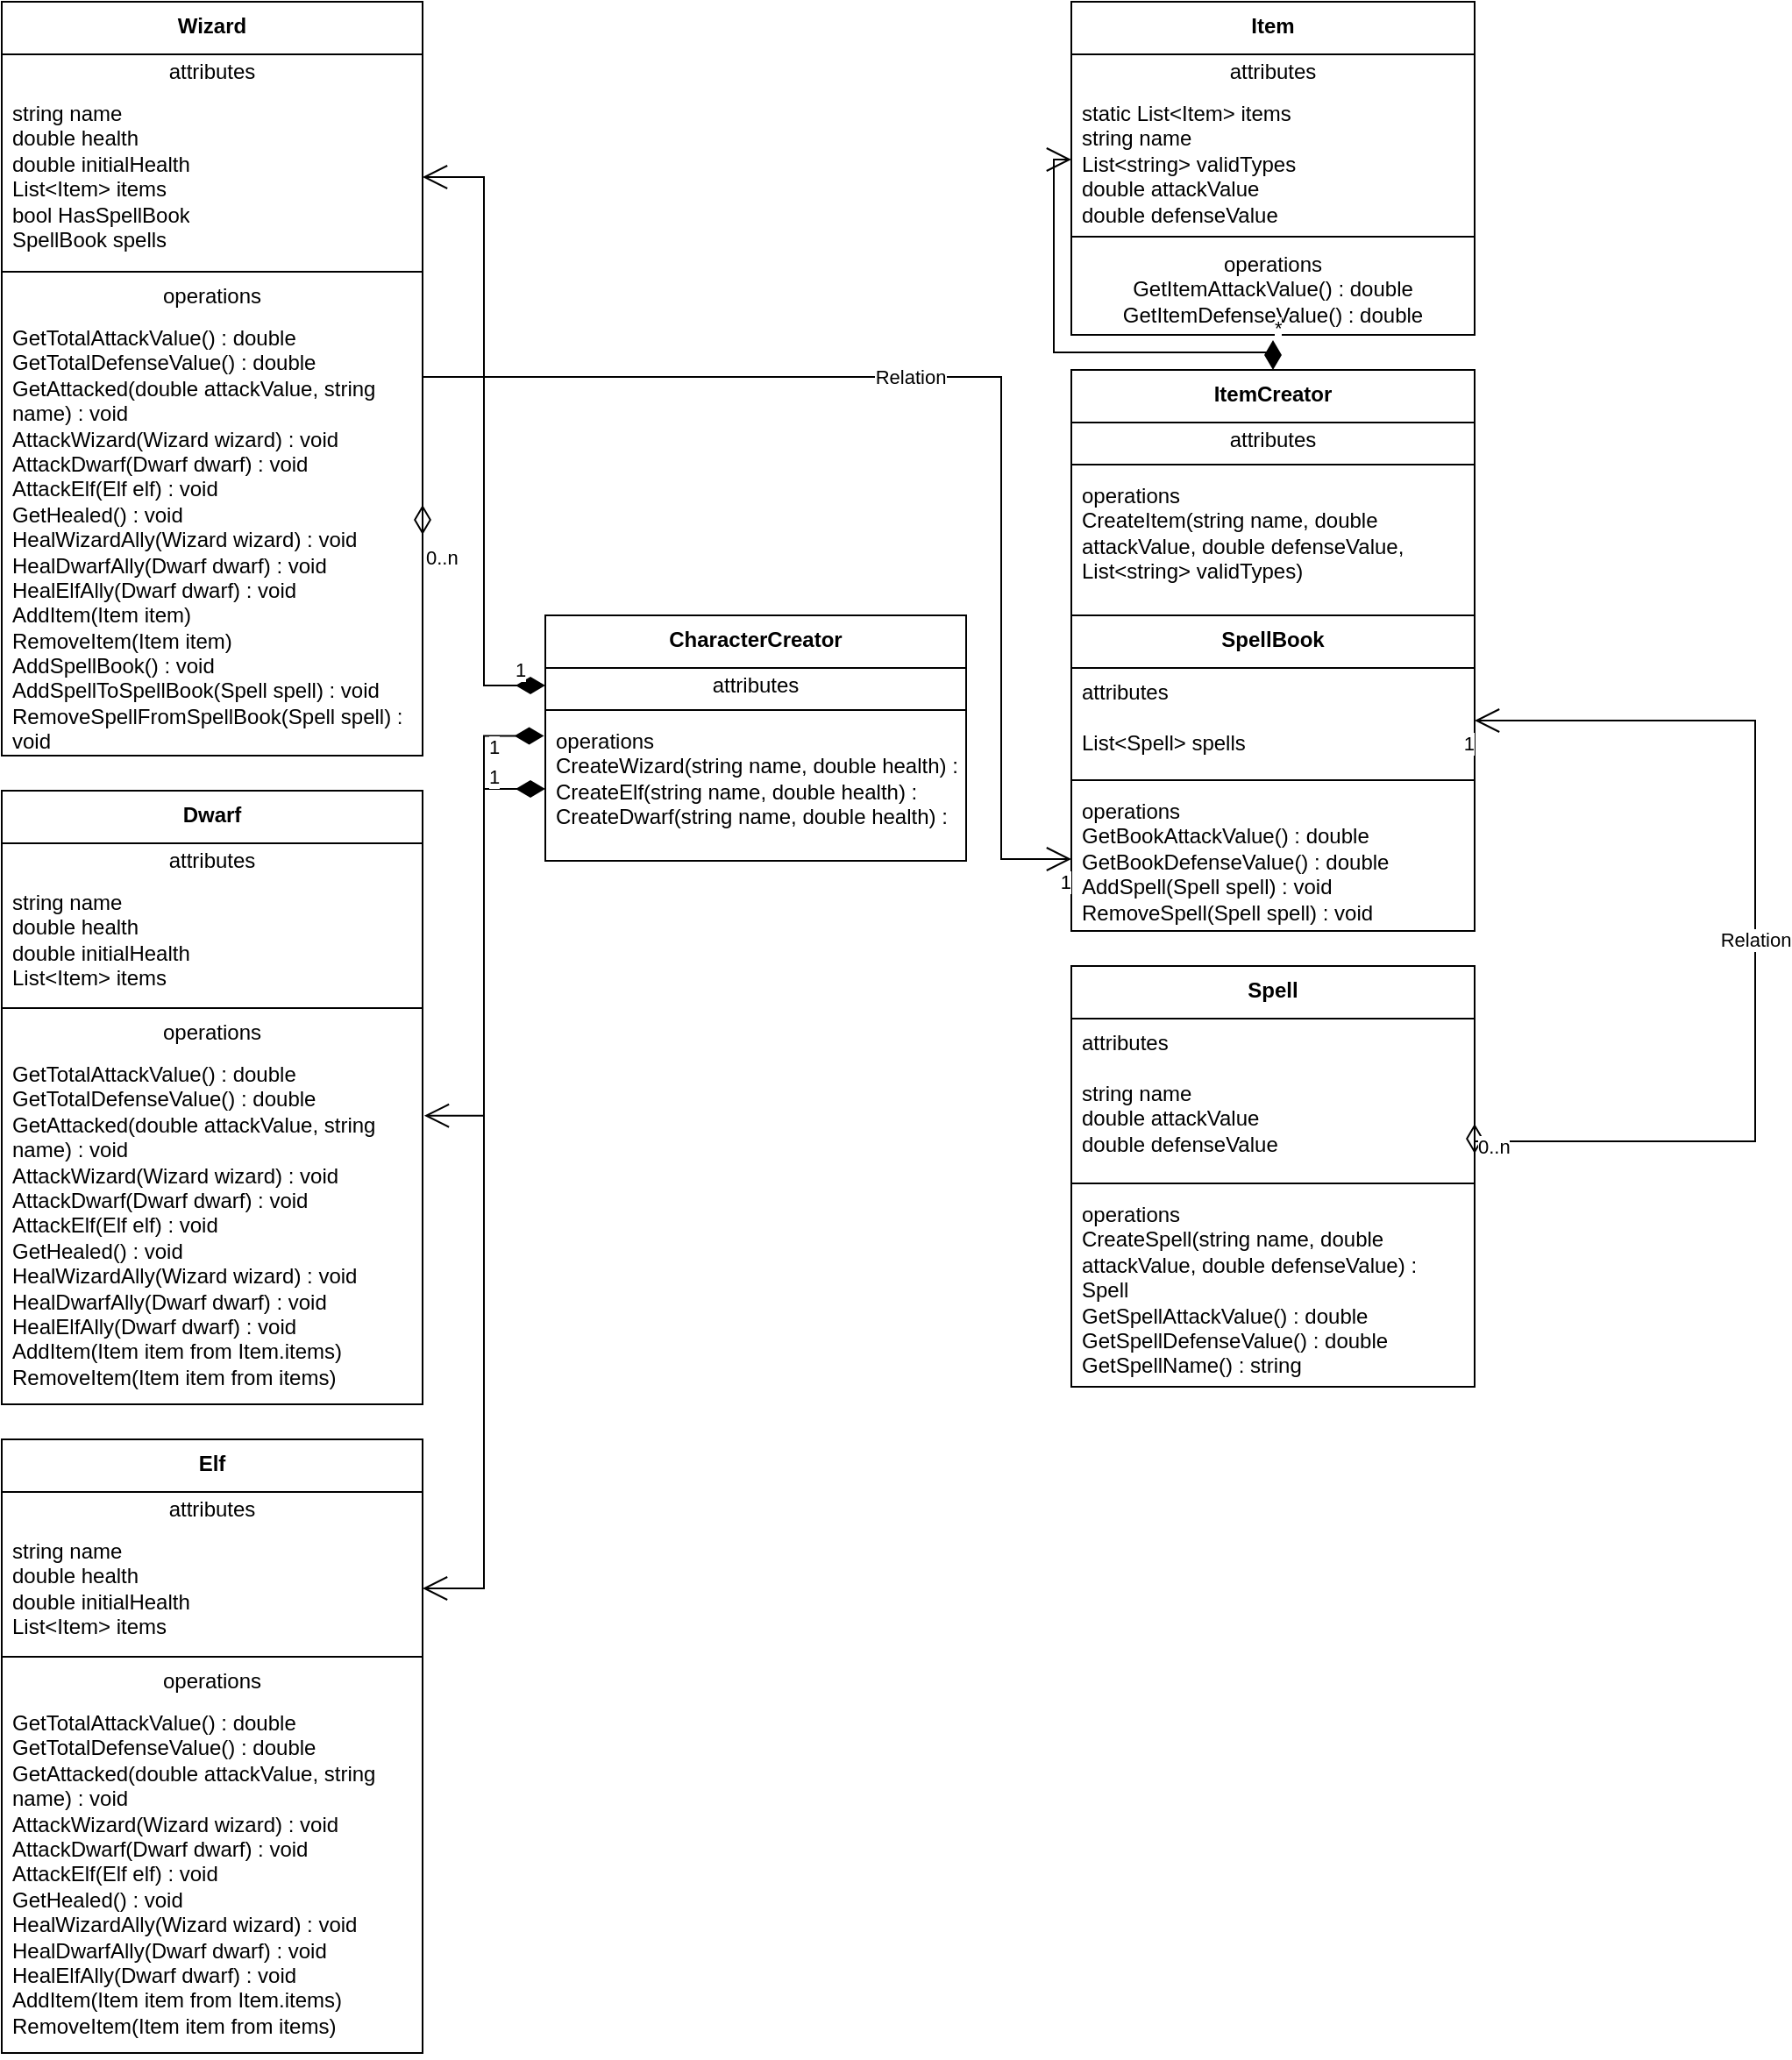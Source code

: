 <mxfile version="21.7.5" type="device">
  <diagram name="Página-1" id="z0_P2D5leY9Jf8qoMJtJ">
    <mxGraphModel dx="2117" dy="534" grid="1" gridSize="10" guides="1" tooltips="1" connect="1" arrows="1" fold="1" page="1" pageScale="1" pageWidth="827" pageHeight="1169" math="0" shadow="0">
      <root>
        <mxCell id="0" />
        <mxCell id="1" parent="0" />
        <mxCell id="MX71Fe6ve4n8HH3M0r_r-1" value="&lt;b&gt;Wizard&lt;/b&gt;" style="swimlane;fontStyle=0;align=center;verticalAlign=top;childLayout=stackLayout;horizontal=1;startSize=30;horizontalStack=0;resizeParent=1;resizeParentMax=0;resizeLast=0;collapsible=0;marginBottom=0;html=1;whiteSpace=wrap;" parent="1" vertex="1">
          <mxGeometry x="-50" y="70" width="240" height="430" as="geometry" />
        </mxCell>
        <mxCell id="MX71Fe6ve4n8HH3M0r_r-2" value="attributes" style="text;html=1;strokeColor=none;fillColor=none;align=center;verticalAlign=middle;spacingLeft=4;spacingRight=4;overflow=hidden;rotatable=0;points=[[0,0.5],[1,0.5]];portConstraint=eastwest;whiteSpace=wrap;" parent="MX71Fe6ve4n8HH3M0r_r-1" vertex="1">
          <mxGeometry y="30" width="240" height="20" as="geometry" />
        </mxCell>
        <mxCell id="MX71Fe6ve4n8HH3M0r_r-3" value="string name&lt;br&gt;double health&lt;br&gt;double initialHealth&lt;br&gt;List&amp;lt;Item&amp;gt; items&lt;br&gt;bool HasSpellBook&lt;br&gt;SpellBook spells" style="text;html=1;strokeColor=none;fillColor=none;align=left;verticalAlign=top;spacingLeft=4;spacingRight=4;overflow=hidden;rotatable=0;points=[[0,0.5],[1,0.5]];portConstraint=eastwest;whiteSpace=wrap;" parent="MX71Fe6ve4n8HH3M0r_r-1" vertex="1">
          <mxGeometry y="50" width="240" height="100" as="geometry" />
        </mxCell>
        <mxCell id="MX71Fe6ve4n8HH3M0r_r-6" value="" style="line;strokeWidth=1;fillColor=none;align=left;verticalAlign=middle;spacingTop=-1;spacingLeft=3;spacingRight=3;rotatable=0;labelPosition=right;points=[];portConstraint=eastwest;" parent="MX71Fe6ve4n8HH3M0r_r-1" vertex="1">
          <mxGeometry y="150" width="240" height="8" as="geometry" />
        </mxCell>
        <mxCell id="MX71Fe6ve4n8HH3M0r_r-7" value="operations" style="text;html=1;strokeColor=none;fillColor=none;align=center;verticalAlign=middle;spacingLeft=4;spacingRight=4;overflow=hidden;rotatable=0;points=[[0,0.5],[1,0.5]];portConstraint=eastwest;whiteSpace=wrap;" parent="MX71Fe6ve4n8HH3M0r_r-1" vertex="1">
          <mxGeometry y="158" width="240" height="20" as="geometry" />
        </mxCell>
        <mxCell id="MX71Fe6ve4n8HH3M0r_r-8" value="GetTotalAttackValue() : double&lt;br&gt;GetTotalDefenseValue() : double&lt;br&gt;GetAttacked(double attackValue, string name) : void&lt;br&gt;AttackWizard(Wizard wizard) : void&lt;br&gt;AttackDwarf(Dwarf dwarf) : void&lt;br&gt;AttackElf(Elf elf) : void&lt;br&gt;GetHealed() : void&lt;br&gt;HealWizardAlly(Wizard wizard) : void&lt;br&gt;HealDwarfAlly(Dwarf dwarf) : void&lt;br&gt;HealElfAlly(Dwarf dwarf) : void&lt;br&gt;AddItem(Item item)&lt;br&gt;RemoveItem(Item item)&lt;br&gt;AddSpellBook() : void&lt;br&gt;AddSpellToSpellBook(Spell spell) : void&lt;br&gt;RemoveSpellFromSpellBook(Spell spell) : void" style="text;html=1;strokeColor=none;fillColor=none;align=left;verticalAlign=top;spacingLeft=4;spacingRight=4;overflow=hidden;rotatable=0;points=[[0,0.5],[1,0.5]];portConstraint=eastwest;whiteSpace=wrap;" parent="MX71Fe6ve4n8HH3M0r_r-1" vertex="1">
          <mxGeometry y="178" width="240" height="252" as="geometry" />
        </mxCell>
        <mxCell id="MX71Fe6ve4n8HH3M0r_r-18" value="&lt;b&gt;Item&lt;/b&gt;" style="swimlane;fontStyle=0;align=center;verticalAlign=top;childLayout=stackLayout;horizontal=1;startSize=30;horizontalStack=0;resizeParent=1;resizeParentMax=0;resizeLast=0;collapsible=0;marginBottom=0;html=1;whiteSpace=wrap;" parent="1" vertex="1">
          <mxGeometry x="560" y="70" width="230" height="190" as="geometry" />
        </mxCell>
        <mxCell id="MX71Fe6ve4n8HH3M0r_r-19" value="attributes" style="text;html=1;strokeColor=none;fillColor=none;align=center;verticalAlign=middle;spacingLeft=4;spacingRight=4;overflow=hidden;rotatable=0;points=[[0,0.5],[1,0.5]];portConstraint=eastwest;whiteSpace=wrap;" parent="MX71Fe6ve4n8HH3M0r_r-18" vertex="1">
          <mxGeometry y="30" width="230" height="20" as="geometry" />
        </mxCell>
        <mxCell id="MX71Fe6ve4n8HH3M0r_r-20" value="static List&amp;lt;Item&amp;gt; items&lt;br&gt;string name&lt;br&gt;List&amp;lt;string&amp;gt; validTypes&lt;br&gt;double attackValue&lt;br&gt;double defenseValue" style="text;html=1;strokeColor=none;fillColor=none;align=left;verticalAlign=top;spacingLeft=4;spacingRight=4;overflow=hidden;rotatable=0;points=[[0,0.5],[1,0.5]];portConstraint=eastwest;whiteSpace=wrap;" parent="MX71Fe6ve4n8HH3M0r_r-18" vertex="1">
          <mxGeometry y="50" width="230" height="80" as="geometry" />
        </mxCell>
        <mxCell id="MX71Fe6ve4n8HH3M0r_r-21" value="" style="line;strokeWidth=1;fillColor=none;align=left;verticalAlign=middle;spacingTop=-1;spacingLeft=3;spacingRight=3;rotatable=0;labelPosition=right;points=[];portConstraint=eastwest;" parent="MX71Fe6ve4n8HH3M0r_r-18" vertex="1">
          <mxGeometry y="130" width="230" height="8" as="geometry" />
        </mxCell>
        <mxCell id="MX71Fe6ve4n8HH3M0r_r-22" value="operations&lt;br&gt;GetItemAttackValue() : double&lt;br&gt;GetItemDefenseValue() : double" style="text;html=1;strokeColor=none;fillColor=none;align=center;verticalAlign=middle;spacingLeft=4;spacingRight=4;overflow=hidden;rotatable=0;points=[[0,0.5],[1,0.5]];portConstraint=eastwest;whiteSpace=wrap;" parent="MX71Fe6ve4n8HH3M0r_r-18" vertex="1">
          <mxGeometry y="138" width="230" height="52" as="geometry" />
        </mxCell>
        <mxCell id="MX71Fe6ve4n8HH3M0r_r-30" value="&lt;b&gt;CharacterCreator&lt;/b&gt;" style="swimlane;fontStyle=0;align=center;verticalAlign=top;childLayout=stackLayout;horizontal=1;startSize=30;horizontalStack=0;resizeParent=1;resizeParentMax=0;resizeLast=0;collapsible=0;marginBottom=0;html=1;whiteSpace=wrap;" parent="1" vertex="1">
          <mxGeometry x="260" y="420" width="240" height="140" as="geometry" />
        </mxCell>
        <mxCell id="MX71Fe6ve4n8HH3M0r_r-31" value="attributes" style="text;html=1;strokeColor=none;fillColor=none;align=center;verticalAlign=middle;spacingLeft=4;spacingRight=4;overflow=hidden;rotatable=0;points=[[0,0.5],[1,0.5]];portConstraint=eastwest;whiteSpace=wrap;" parent="MX71Fe6ve4n8HH3M0r_r-30" vertex="1">
          <mxGeometry y="30" width="240" height="20" as="geometry" />
        </mxCell>
        <mxCell id="MX71Fe6ve4n8HH3M0r_r-33" value="" style="line;strokeWidth=1;fillColor=none;align=left;verticalAlign=middle;spacingTop=-1;spacingLeft=3;spacingRight=3;rotatable=0;labelPosition=right;points=[];portConstraint=eastwest;" parent="MX71Fe6ve4n8HH3M0r_r-30" vertex="1">
          <mxGeometry y="50" width="240" height="8" as="geometry" />
        </mxCell>
        <mxCell id="MX71Fe6ve4n8HH3M0r_r-34" value="operations&lt;br&gt;CreateWizard(string name, double health) :&lt;br&gt;CreateElf(string name, double health) :&lt;br&gt;CreateDwarf(string name, double health) :&amp;nbsp;" style="text;html=1;strokeColor=none;fillColor=none;align=left;verticalAlign=top;spacingLeft=4;spacingRight=4;overflow=hidden;rotatable=0;points=[[0,0.5],[1,0.5]];portConstraint=eastwest;whiteSpace=wrap;" parent="MX71Fe6ve4n8HH3M0r_r-30" vertex="1">
          <mxGeometry y="58" width="240" height="82" as="geometry" />
        </mxCell>
        <mxCell id="MX71Fe6ve4n8HH3M0r_r-35" value="&lt;b&gt;ItemCreator&lt;/b&gt;" style="swimlane;fontStyle=0;align=center;verticalAlign=top;childLayout=stackLayout;horizontal=1;startSize=30;horizontalStack=0;resizeParent=1;resizeParentMax=0;resizeLast=0;collapsible=0;marginBottom=0;html=1;whiteSpace=wrap;" parent="1" vertex="1">
          <mxGeometry x="560" y="280" width="230" height="140" as="geometry" />
        </mxCell>
        <mxCell id="MX71Fe6ve4n8HH3M0r_r-36" value="attributes" style="text;html=1;strokeColor=none;fillColor=none;align=center;verticalAlign=middle;spacingLeft=4;spacingRight=4;overflow=hidden;rotatable=0;points=[[0,0.5],[1,0.5]];portConstraint=eastwest;whiteSpace=wrap;" parent="MX71Fe6ve4n8HH3M0r_r-35" vertex="1">
          <mxGeometry y="30" width="230" height="20" as="geometry" />
        </mxCell>
        <mxCell id="MX71Fe6ve4n8HH3M0r_r-37" value="" style="line;strokeWidth=1;fillColor=none;align=left;verticalAlign=middle;spacingTop=-1;spacingLeft=3;spacingRight=3;rotatable=0;labelPosition=right;points=[];portConstraint=eastwest;" parent="MX71Fe6ve4n8HH3M0r_r-35" vertex="1">
          <mxGeometry y="50" width="230" height="8" as="geometry" />
        </mxCell>
        <mxCell id="MX71Fe6ve4n8HH3M0r_r-38" value="operations&lt;br&gt;CreateItem(string name, double attackValue, double defenseValue, List&amp;lt;string&amp;gt; validTypes)" style="text;html=1;strokeColor=none;fillColor=none;align=left;verticalAlign=top;spacingLeft=4;spacingRight=4;overflow=hidden;rotatable=0;points=[[0,0.5],[1,0.5]];portConstraint=eastwest;whiteSpace=wrap;" parent="MX71Fe6ve4n8HH3M0r_r-35" vertex="1">
          <mxGeometry y="58" width="230" height="82" as="geometry" />
        </mxCell>
        <mxCell id="TpudRn2Q-9-ZsKCyd6Wg-1" value="&lt;b&gt;Dwarf&lt;/b&gt;" style="swimlane;fontStyle=0;align=center;verticalAlign=top;childLayout=stackLayout;horizontal=1;startSize=30;horizontalStack=0;resizeParent=1;resizeParentMax=0;resizeLast=0;collapsible=0;marginBottom=0;html=1;whiteSpace=wrap;" parent="1" vertex="1">
          <mxGeometry x="-50" y="520" width="240" height="350" as="geometry" />
        </mxCell>
        <mxCell id="TpudRn2Q-9-ZsKCyd6Wg-2" value="attributes" style="text;html=1;strokeColor=none;fillColor=none;align=center;verticalAlign=middle;spacingLeft=4;spacingRight=4;overflow=hidden;rotatable=0;points=[[0,0.5],[1,0.5]];portConstraint=eastwest;whiteSpace=wrap;" parent="TpudRn2Q-9-ZsKCyd6Wg-1" vertex="1">
          <mxGeometry y="30" width="240" height="20" as="geometry" />
        </mxCell>
        <mxCell id="TpudRn2Q-9-ZsKCyd6Wg-27" value="string name&lt;br&gt;double health&lt;br&gt;double initialHealth&lt;br&gt;List&amp;lt;Item&amp;gt; items" style="text;html=1;strokeColor=none;fillColor=none;align=left;verticalAlign=top;spacingLeft=4;spacingRight=4;overflow=hidden;rotatable=0;points=[[0,0.5],[1,0.5]];portConstraint=eastwest;whiteSpace=wrap;" parent="TpudRn2Q-9-ZsKCyd6Wg-1" vertex="1">
          <mxGeometry y="50" width="240" height="70" as="geometry" />
        </mxCell>
        <mxCell id="TpudRn2Q-9-ZsKCyd6Wg-4" value="" style="line;strokeWidth=1;fillColor=none;align=left;verticalAlign=middle;spacingTop=-1;spacingLeft=3;spacingRight=3;rotatable=0;labelPosition=right;points=[];portConstraint=eastwest;" parent="TpudRn2Q-9-ZsKCyd6Wg-1" vertex="1">
          <mxGeometry y="120" width="240" height="8" as="geometry" />
        </mxCell>
        <mxCell id="TpudRn2Q-9-ZsKCyd6Wg-5" value="operations" style="text;html=1;strokeColor=none;fillColor=none;align=center;verticalAlign=middle;spacingLeft=4;spacingRight=4;overflow=hidden;rotatable=0;points=[[0,0.5],[1,0.5]];portConstraint=eastwest;whiteSpace=wrap;" parent="TpudRn2Q-9-ZsKCyd6Wg-1" vertex="1">
          <mxGeometry y="128" width="240" height="20" as="geometry" />
        </mxCell>
        <mxCell id="TpudRn2Q-9-ZsKCyd6Wg-6" value="GetTotalAttackValue() : double&lt;br&gt;GetTotalDefenseValue() : double&lt;br&gt;GetAttacked(double attackValue, string name) : void&lt;br&gt;AttackWizard(Wizard wizard) : void&lt;br style=&quot;border-color: var(--border-color);&quot;&gt;AttackDwarf(Dwarf dwarf) : void&lt;br style=&quot;border-color: var(--border-color);&quot;&gt;AttackElf(Elf elf) : void&lt;br&gt;GetHealed() : void&lt;br&gt;HealWizardAlly(Wizard wizard) : void&lt;br style=&quot;border-color: var(--border-color);&quot;&gt;HealDwarfAlly(Dwarf dwarf) : void&lt;br style=&quot;border-color: var(--border-color);&quot;&gt;HealElfAlly(Dwarf dwarf) : void&lt;br&gt;AddItem(Item item from Item.items)&lt;br&gt;RemoveItem(Item item from items)" style="text;html=1;strokeColor=none;fillColor=none;align=left;verticalAlign=top;spacingLeft=4;spacingRight=4;overflow=hidden;rotatable=0;points=[[0,0.5],[1,0.5]];portConstraint=eastwest;whiteSpace=wrap;" parent="TpudRn2Q-9-ZsKCyd6Wg-1" vertex="1">
          <mxGeometry y="148" width="240" height="202" as="geometry" />
        </mxCell>
        <mxCell id="TpudRn2Q-9-ZsKCyd6Wg-8" value="&lt;b&gt;Elf&lt;/b&gt;" style="swimlane;fontStyle=0;align=center;verticalAlign=top;childLayout=stackLayout;horizontal=1;startSize=30;horizontalStack=0;resizeParent=1;resizeParentMax=0;resizeLast=0;collapsible=0;marginBottom=0;html=1;whiteSpace=wrap;" parent="1" vertex="1">
          <mxGeometry x="-50" y="890" width="240" height="350" as="geometry" />
        </mxCell>
        <mxCell id="TpudRn2Q-9-ZsKCyd6Wg-9" value="attributes" style="text;html=1;strokeColor=none;fillColor=none;align=center;verticalAlign=middle;spacingLeft=4;spacingRight=4;overflow=hidden;rotatable=0;points=[[0,0.5],[1,0.5]];portConstraint=eastwest;whiteSpace=wrap;" parent="TpudRn2Q-9-ZsKCyd6Wg-8" vertex="1">
          <mxGeometry y="30" width="240" height="20" as="geometry" />
        </mxCell>
        <mxCell id="TpudRn2Q-9-ZsKCyd6Wg-28" value="string name&lt;br&gt;double health&lt;br&gt;double initialHealth&lt;br&gt;List&amp;lt;Item&amp;gt; items" style="text;html=1;strokeColor=none;fillColor=none;align=left;verticalAlign=top;spacingLeft=4;spacingRight=4;overflow=hidden;rotatable=0;points=[[0,0.5],[1,0.5]];portConstraint=eastwest;whiteSpace=wrap;" parent="TpudRn2Q-9-ZsKCyd6Wg-8" vertex="1">
          <mxGeometry y="50" width="240" height="70" as="geometry" />
        </mxCell>
        <mxCell id="TpudRn2Q-9-ZsKCyd6Wg-11" value="" style="line;strokeWidth=1;fillColor=none;align=left;verticalAlign=middle;spacingTop=-1;spacingLeft=3;spacingRight=3;rotatable=0;labelPosition=right;points=[];portConstraint=eastwest;" parent="TpudRn2Q-9-ZsKCyd6Wg-8" vertex="1">
          <mxGeometry y="120" width="240" height="8" as="geometry" />
        </mxCell>
        <mxCell id="TpudRn2Q-9-ZsKCyd6Wg-12" value="operations" style="text;html=1;strokeColor=none;fillColor=none;align=center;verticalAlign=middle;spacingLeft=4;spacingRight=4;overflow=hidden;rotatable=0;points=[[0,0.5],[1,0.5]];portConstraint=eastwest;whiteSpace=wrap;" parent="TpudRn2Q-9-ZsKCyd6Wg-8" vertex="1">
          <mxGeometry y="128" width="240" height="20" as="geometry" />
        </mxCell>
        <mxCell id="TpudRn2Q-9-ZsKCyd6Wg-13" value="GetTotalAttackValue() : double&lt;br&gt;GetTotalDefenseValue() : double&lt;br&gt;GetAttacked(double attackValue, string name) : void&lt;br&gt;AttackWizard(Wizard wizard) : void&lt;br style=&quot;border-color: var(--border-color);&quot;&gt;AttackDwarf(Dwarf dwarf) : void&lt;br style=&quot;border-color: var(--border-color);&quot;&gt;AttackElf(Elf elf) : void&lt;br&gt;GetHealed() : void&lt;br&gt;HealWizardAlly(Wizard wizard) : void&lt;br style=&quot;border-color: var(--border-color);&quot;&gt;HealDwarfAlly(Dwarf dwarf) : void&lt;br style=&quot;border-color: var(--border-color);&quot;&gt;HealElfAlly(Dwarf dwarf) : void&lt;br&gt;AddItem(Item item from Item.items)&lt;br&gt;RemoveItem(Item item from items)" style="text;html=1;strokeColor=none;fillColor=none;align=left;verticalAlign=top;spacingLeft=4;spacingRight=4;overflow=hidden;rotatable=0;points=[[0,0.5],[1,0.5]];portConstraint=eastwest;whiteSpace=wrap;" parent="TpudRn2Q-9-ZsKCyd6Wg-8" vertex="1">
          <mxGeometry y="148" width="240" height="202" as="geometry" />
        </mxCell>
        <mxCell id="TpudRn2Q-9-ZsKCyd6Wg-22" value="&lt;b&gt;SpellBook&lt;/b&gt;" style="swimlane;fontStyle=0;align=center;verticalAlign=top;childLayout=stackLayout;horizontal=1;startSize=30;horizontalStack=0;resizeParent=1;resizeParentMax=0;resizeLast=0;collapsible=0;marginBottom=0;html=1;whiteSpace=wrap;" parent="1" vertex="1">
          <mxGeometry x="560" y="420" width="230" height="180" as="geometry" />
        </mxCell>
        <mxCell id="TpudRn2Q-9-ZsKCyd6Wg-23" value="attributes&lt;br&gt;&lt;br&gt;List&amp;lt;Spell&amp;gt; spells" style="text;html=1;strokeColor=none;fillColor=none;align=left;verticalAlign=top;spacingLeft=4;spacingRight=4;overflow=hidden;rotatable=0;points=[[0,0.5],[1,0.5]];portConstraint=eastwest;whiteSpace=wrap;" parent="TpudRn2Q-9-ZsKCyd6Wg-22" vertex="1">
          <mxGeometry y="30" width="230" height="60" as="geometry" />
        </mxCell>
        <mxCell id="TpudRn2Q-9-ZsKCyd6Wg-24" value="" style="line;strokeWidth=1;fillColor=none;align=left;verticalAlign=middle;spacingTop=-1;spacingLeft=3;spacingRight=3;rotatable=0;labelPosition=right;points=[];portConstraint=eastwest;" parent="TpudRn2Q-9-ZsKCyd6Wg-22" vertex="1">
          <mxGeometry y="90" width="230" height="8" as="geometry" />
        </mxCell>
        <mxCell id="TpudRn2Q-9-ZsKCyd6Wg-25" value="operations&lt;br&gt;GetBookAttackValue() : double&lt;br&gt;GetBookDefenseValue() : double&lt;br&gt;AddSpell(Spell spell) : void&lt;br&gt;RemoveSpell(Spell spell) : void" style="text;html=1;strokeColor=none;fillColor=none;align=left;verticalAlign=top;spacingLeft=4;spacingRight=4;overflow=hidden;rotatable=0;points=[[0,0.5],[1,0.5]];portConstraint=eastwest;whiteSpace=wrap;" parent="TpudRn2Q-9-ZsKCyd6Wg-22" vertex="1">
          <mxGeometry y="98" width="230" height="82" as="geometry" />
        </mxCell>
        <mxCell id="TpudRn2Q-9-ZsKCyd6Wg-30" value="&lt;b&gt;Spell&lt;/b&gt;" style="swimlane;fontStyle=0;align=center;verticalAlign=top;childLayout=stackLayout;horizontal=1;startSize=30;horizontalStack=0;resizeParent=1;resizeParentMax=0;resizeLast=0;collapsible=0;marginBottom=0;html=1;whiteSpace=wrap;" parent="1" vertex="1">
          <mxGeometry x="560" y="620" width="230" height="240" as="geometry" />
        </mxCell>
        <mxCell id="TpudRn2Q-9-ZsKCyd6Wg-31" value="attributes&lt;br&gt;&lt;br&gt;string name&lt;br&gt;double attackValue&lt;br&gt;double defenseValue&lt;br&gt;" style="text;html=1;strokeColor=none;fillColor=none;align=left;verticalAlign=top;spacingLeft=4;spacingRight=4;overflow=hidden;rotatable=0;points=[[0,0.5],[1,0.5]];portConstraint=eastwest;whiteSpace=wrap;" parent="TpudRn2Q-9-ZsKCyd6Wg-30" vertex="1">
          <mxGeometry y="30" width="230" height="90" as="geometry" />
        </mxCell>
        <mxCell id="TpudRn2Q-9-ZsKCyd6Wg-32" value="" style="line;strokeWidth=1;fillColor=none;align=left;verticalAlign=middle;spacingTop=-1;spacingLeft=3;spacingRight=3;rotatable=0;labelPosition=right;points=[];portConstraint=eastwest;" parent="TpudRn2Q-9-ZsKCyd6Wg-30" vertex="1">
          <mxGeometry y="120" width="230" height="8" as="geometry" />
        </mxCell>
        <mxCell id="TpudRn2Q-9-ZsKCyd6Wg-33" value="operations&lt;br&gt;CreateSpell(string name, double attackValue, double defenseValue) : Spell&lt;br&gt;GetSpellAttackValue() : double&lt;br&gt;GetSpellDefenseValue() : double&lt;br&gt;GetSpellName() : string" style="text;html=1;strokeColor=none;fillColor=none;align=left;verticalAlign=top;spacingLeft=4;spacingRight=4;overflow=hidden;rotatable=0;points=[[0,0.5],[1,0.5]];portConstraint=eastwest;whiteSpace=wrap;" parent="TpudRn2Q-9-ZsKCyd6Wg-30" vertex="1">
          <mxGeometry y="128" width="230" height="112" as="geometry" />
        </mxCell>
        <mxCell id="TpudRn2Q-9-ZsKCyd6Wg-36" value="1" style="endArrow=open;html=1;endSize=12;startArrow=diamondThin;startSize=14;startFill=1;edgeStyle=orthogonalEdgeStyle;align=left;verticalAlign=bottom;rounded=0;exitX=0;exitY=0.5;exitDx=0;exitDy=0;entryX=1;entryY=0.5;entryDx=0;entryDy=0;" parent="1" source="MX71Fe6ve4n8HH3M0r_r-31" target="MX71Fe6ve4n8HH3M0r_r-3" edge="1">
          <mxGeometry x="-0.893" relative="1" as="geometry">
            <mxPoint x="300" y="390" as="sourcePoint" />
            <mxPoint x="460" y="390" as="targetPoint" />
            <mxPoint as="offset" />
          </mxGeometry>
        </mxCell>
        <mxCell id="TpudRn2Q-9-ZsKCyd6Wg-37" value="1" style="endArrow=open;html=1;endSize=12;startArrow=diamondThin;startSize=14;startFill=1;edgeStyle=orthogonalEdgeStyle;align=left;verticalAlign=bottom;rounded=0;exitX=-0.003;exitY=0.131;exitDx=0;exitDy=0;exitPerimeter=0;entryX=1.004;entryY=0.185;entryDx=0;entryDy=0;entryPerimeter=0;" parent="1" source="MX71Fe6ve4n8HH3M0r_r-34" target="TpudRn2Q-9-ZsKCyd6Wg-6" edge="1">
          <mxGeometry x="-0.65" y="1" relative="1" as="geometry">
            <mxPoint x="270" y="640" as="sourcePoint" />
            <mxPoint x="430" y="640" as="targetPoint" />
            <mxPoint as="offset" />
          </mxGeometry>
        </mxCell>
        <mxCell id="TpudRn2Q-9-ZsKCyd6Wg-38" value="1" style="endArrow=open;html=1;endSize=12;startArrow=diamondThin;startSize=14;startFill=1;edgeStyle=orthogonalEdgeStyle;align=left;verticalAlign=bottom;rounded=0;exitX=0;exitY=0.5;exitDx=0;exitDy=0;" parent="1" source="MX71Fe6ve4n8HH3M0r_r-34" target="TpudRn2Q-9-ZsKCyd6Wg-28" edge="1">
          <mxGeometry x="-0.86" y="1" relative="1" as="geometry">
            <mxPoint x="250" y="520" as="sourcePoint" />
            <mxPoint x="410" y="520" as="targetPoint" />
            <mxPoint as="offset" />
          </mxGeometry>
        </mxCell>
        <mxCell id="TpudRn2Q-9-ZsKCyd6Wg-39" value="*" style="endArrow=open;html=1;endSize=12;startArrow=diamondThin;startSize=14;startFill=1;edgeStyle=orthogonalEdgeStyle;align=left;verticalAlign=bottom;rounded=0;entryX=0;entryY=0.5;entryDx=0;entryDy=0;exitX=0.5;exitY=0;exitDx=0;exitDy=0;" parent="1" source="MX71Fe6ve4n8HH3M0r_r-35" target="MX71Fe6ve4n8HH3M0r_r-20" edge="1">
          <mxGeometry x="-0.915" y="-5" relative="1" as="geometry">
            <mxPoint x="660" y="260" as="sourcePoint" />
            <mxPoint x="820" y="260" as="targetPoint" />
            <Array as="points">
              <mxPoint x="675" y="270" />
              <mxPoint x="550" y="270" />
              <mxPoint x="550" y="160" />
            </Array>
            <mxPoint as="offset" />
          </mxGeometry>
        </mxCell>
        <mxCell id="TpudRn2Q-9-ZsKCyd6Wg-40" value="Relation" style="endArrow=open;html=1;endSize=12;startArrow=diamondThin;startSize=14;startFill=0;edgeStyle=orthogonalEdgeStyle;rounded=0;exitX=1;exitY=0.5;exitDx=0;exitDy=0;" parent="1" source="MX71Fe6ve4n8HH3M0r_r-8" target="TpudRn2Q-9-ZsKCyd6Wg-25" edge="1">
          <mxGeometry relative="1" as="geometry">
            <mxPoint x="300" y="360" as="sourcePoint" />
            <mxPoint x="460" y="360" as="targetPoint" />
            <Array as="points">
              <mxPoint x="520" y="284" />
              <mxPoint x="520" y="559" />
            </Array>
          </mxGeometry>
        </mxCell>
        <mxCell id="TpudRn2Q-9-ZsKCyd6Wg-41" value="0..n" style="edgeLabel;resizable=0;html=1;align=left;verticalAlign=top;" parent="TpudRn2Q-9-ZsKCyd6Wg-40" connectable="0" vertex="1">
          <mxGeometry x="-1" relative="1" as="geometry" />
        </mxCell>
        <mxCell id="TpudRn2Q-9-ZsKCyd6Wg-42" value="1" style="edgeLabel;resizable=0;html=1;align=right;verticalAlign=top;" parent="TpudRn2Q-9-ZsKCyd6Wg-40" connectable="0" vertex="1">
          <mxGeometry x="1" relative="1" as="geometry" />
        </mxCell>
        <mxCell id="TpudRn2Q-9-ZsKCyd6Wg-49" value="Relation" style="endArrow=open;html=1;endSize=12;startArrow=diamondThin;startSize=14;startFill=0;edgeStyle=orthogonalEdgeStyle;rounded=0;" parent="1" target="TpudRn2Q-9-ZsKCyd6Wg-23" edge="1">
          <mxGeometry relative="1" as="geometry">
            <mxPoint x="790" y="710" as="sourcePoint" />
            <mxPoint x="890" y="610" as="targetPoint" />
            <Array as="points">
              <mxPoint x="790" y="720" />
              <mxPoint x="950" y="720" />
              <mxPoint x="950" y="480" />
            </Array>
          </mxGeometry>
        </mxCell>
        <mxCell id="TpudRn2Q-9-ZsKCyd6Wg-50" value="0..n" style="edgeLabel;resizable=0;html=1;align=left;verticalAlign=top;" parent="TpudRn2Q-9-ZsKCyd6Wg-49" connectable="0" vertex="1">
          <mxGeometry x="-1" relative="1" as="geometry" />
        </mxCell>
        <mxCell id="TpudRn2Q-9-ZsKCyd6Wg-51" value="1" style="edgeLabel;resizable=0;html=1;align=right;verticalAlign=top;" parent="TpudRn2Q-9-ZsKCyd6Wg-49" connectable="0" vertex="1">
          <mxGeometry x="1" relative="1" as="geometry" />
        </mxCell>
      </root>
    </mxGraphModel>
  </diagram>
</mxfile>
